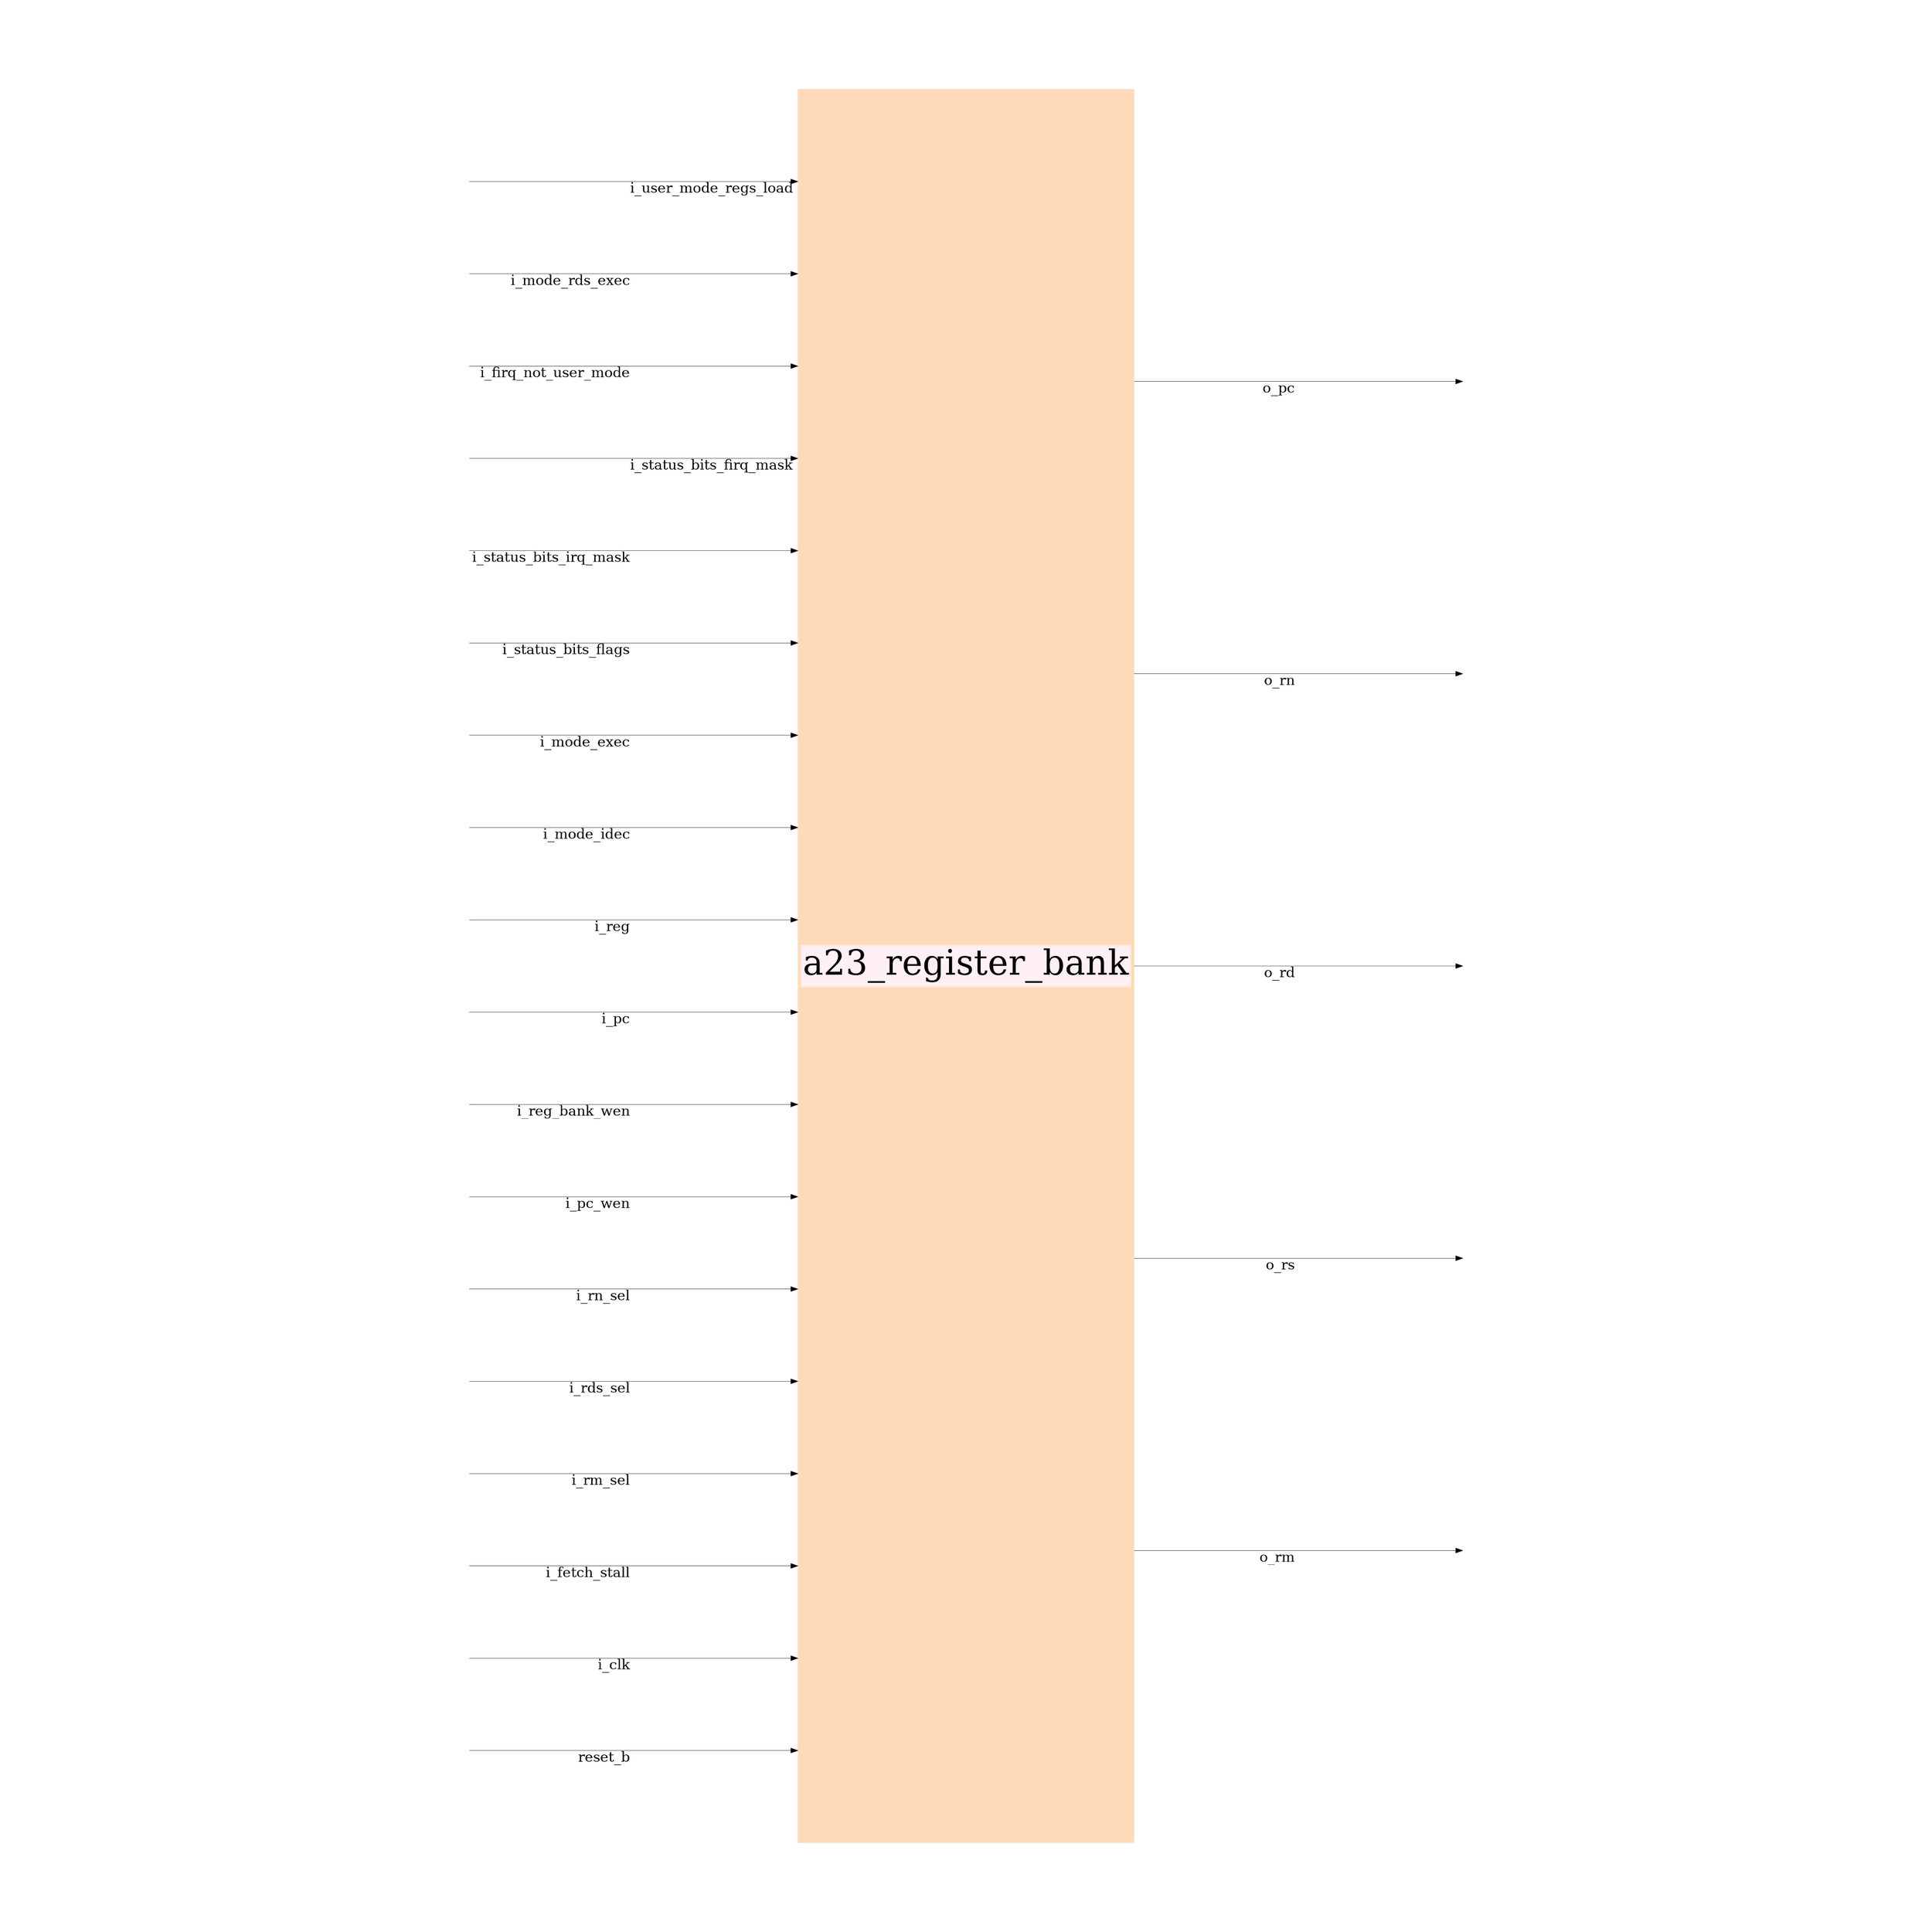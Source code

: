 digraph {
	graph [bb="0,0,5040,5040",
		comment=a23_register_bank,
		compound=True,
		margin=1.0,
		multiedges=True,
		overlap=False,
		page="11,11",
		rank=same,
		rankdir=LR,
		ranksep=.5,
		ratio=1,
		size="20.0, 20.0",
		splines=ortho
	];
	node [label="\N"];
	a23_register_bank_left	 [color=peachpuff,
		fontsize=10,
		height=70,
		label=a23_register_bank_left,
		pos="796,2520",
		shape=box,
		style=invis,
		width=10];
	a23_register_bank	 [color=peachpuff,
		fontsize=10,
		height=70,
		label=<<TABLE BGCOLOR="lavenderblush">             <TR><TD><FONT POINT-SIZE="100">a23_register_bank</FONT></TD></TR>             </TABLE>>,
		pos="2520,2520",
		shape=box,
		style=filled,
		width=10.625];
	a23_register_bank_left -> a23_register_bank	 [arrowhead=normal,
		arrowsize=2,
		fontsize=40,
		penwidth=1,
		pos="e,2137.2,4774.7 1156.1,4774.7 1156.1,4774.7 2117.2,4774.7 2117.2,4774.7",
		style=filled,
		weight=2.0,
		xlabel=reset_b,
		xlp="1577.6,4752.7"];
	a23_register_bank_left -> a23_register_bank	 [arrowhead=normal,
		arrowsize=2,
		fontsize=40,
		penwidth=1,
		pos="e,2137.2,265.26 1156.1,265.26 1156.1,265.26 2117.2,265.26 2117.2,265.26",
		style=filled,
		weight=2.0,
		xlabel=i_clk,
		xlp="1597.1,243.26"];
	a23_register_bank_left -> a23_register_bank	 [arrowhead=normal,
		arrowsize=2,
		fontsize=40,
		penwidth=1,
		pos="e,2137.2,530.53 1156.1,530.53 1156.1,530.53 2117.2,530.53 2117.2,530.53",
		style=filled,
		weight=2.0,
		xlabel=i_fetch_stall,
		xlp="1539.6,508.53"];
	a23_register_bank_left -> a23_register_bank	 [arrowhead=normal,
		arrowsize=2,
		fontsize=40,
		penwidth=1,
		pos="e,2137.2,795.79 1156.1,795.79 1156.1,795.79 2117.2,795.79 2117.2,795.79",
		style=filled,
		weight=2.0,
		xlabel=i_rm_sel,
		xlp="1567.1,773.79"];
	a23_register_bank_left -> a23_register_bank	 [arrowhead=normal,
		arrowsize=2,
		fontsize=40,
		penwidth=1,
		pos="e,2137.2,1061.1 1156.1,1061.1 1156.1,1061.1 2117.2,1061.1 2117.2,1061.1",
		style=filled,
		weight=2.0,
		xlabel=i_rds_sel,
		xlp="1564.6,1039.1"];
	a23_register_bank_left -> a23_register_bank	 [arrowhead=normal,
		arrowsize=2,
		fontsize=40,
		penwidth=1,
		pos="e,2137.2,1326.3 1156.1,1326.3 1156.1,1326.3 2117.2,1326.3 2117.2,1326.3",
		style=filled,
		weight=2.0,
		xlabel=i_rn_sel,
		xlp="1572.6,1304.3"];
	a23_register_bank_left -> a23_register_bank	 [arrowhead=normal,
		arrowsize=2,
		fontsize=40,
		penwidth=1,
		pos="e,2137.2,1591.6 1156.1,1591.6 1156.1,1591.6 2117.2,1591.6 2117.2,1591.6",
		style=filled,
		weight=2.0,
		xlabel=i_pc_wen,
		xlp="1558.6,1569.6"];
	a23_register_bank_left -> a23_register_bank	 [arrowhead=normal,
		arrowsize=2,
		fontsize=40,
		penwidth=1,
		pos="e,2137.2,1856.8 1156.1,1856.8 1156.1,1856.8 2117.2,1856.8 2117.2,1856.8",
		style=filled,
		weight=2.0,
		xlabel=i_reg_bank_wen,
		xlp="1502.6,1834.8"];
	a23_register_bank_left -> a23_register_bank	 [arrowhead=normal,
		arrowsize=2,
		fontsize=40,
		penwidth=1,
		pos="e,2137.2,2122.1 1156.1,2122.1 1156.1,2122.1 2117.2,2122.1 2117.2,2122.1",
		style=filled,
		weight=2.0,
		xlabel=i_pc,
		xlp="1602.1,2100.1"];
	a23_register_bank_left -> a23_register_bank	 [arrowhead=normal,
		arrowsize=2,
		fontsize=40,
		penwidth=1,
		pos="e,2137.2,2387.4 1156.1,2387.4 1156.1,2387.4 2117.2,2387.4 2117.2,2387.4",
		style=filled,
		weight=2.0,
		xlabel=i_reg,
		xlp="1595.6,2365.4"];
	a23_register_bank_left -> a23_register_bank	 [arrowhead=normal,
		arrowsize=2,
		fontsize=40,
		penwidth=1,
		pos="e,2137.2,2652.6 1156.1,2652.6 1156.1,2652.6 2117.2,2652.6 2117.2,2652.6",
		style=filled,
		weight=2.0,
		xlabel=i_mode_idec,
		xlp="1533.6,2630.6"];
	a23_register_bank_left -> a23_register_bank	 [arrowhead=normal,
		arrowsize=2,
		fontsize=40,
		penwidth=1,
		pos="e,2137.2,2917.9 1156.1,2917.9 1156.1,2917.9 2117.2,2917.9 2117.2,2917.9",
		style=filled,
		weight=2.0,
		xlabel=i_mode_exec,
		xlp="1529.6,2895.9"];
	a23_register_bank_left -> a23_register_bank	 [arrowhead=normal,
		arrowsize=2,
		fontsize=40,
		penwidth=1,
		pos="e,2137.2,3183.2 1156.1,3183.2 1156.1,3183.2 2117.2,3183.2 2117.2,3183.2",
		style=filled,
		weight=2.0,
		xlabel=i_status_bits_flags,
		xlp="1489.1,3161.2"];
	a23_register_bank_left -> a23_register_bank	 [arrowhead=normal,
		arrowsize=2,
		fontsize=40,
		penwidth=1,
		pos="e,2137.2,3448.4 1156.1,3448.4 1156.1,3448.4 2117.2,3448.4 2117.2,3448.4",
		style=filled,
		weight=2.0,
		xlabel=i_status_bits_irq_mask,
		xlp="1452.1,3426.4"];
	a23_register_bank_left -> a23_register_bank	 [arrowhead=normal,
		arrowsize=2,
		fontsize=40,
		penwidth=1,
		pos="e,2137.2,3713.7 1156.1,3713.7 1156.1,3713.7 2117.2,3713.7 2117.2,3713.7",
		style=filled,
		weight=2.0,
		xlabel=i_status_bits_firq_mask,
		xlp="1446.6,3691.7"];
	a23_register_bank_left -> a23_register_bank	 [arrowhead=normal,
		arrowsize=2,
		fontsize=40,
		penwidth=1,
		pos="e,2137.2,3978.9 1156.1,3978.9 1156.1,3978.9 2117.2,3978.9 2117.2,3978.9",
		style=filled,
		weight=2.0,
		xlabel=i_firq_not_user_mode,
		xlp="1459.1,3956.9"];
	a23_register_bank_left -> a23_register_bank	 [arrowhead=normal,
		arrowsize=2,
		fontsize=40,
		penwidth=1,
		pos="e,2137.2,4244.2 1156.1,4244.2 1156.1,4244.2 2117.2,4244.2 2117.2,4244.2",
		style=filled,
		weight=2.0,
		xlabel=i_mode_rds_exec,
		xlp="1494.6,4222.2"];
	a23_register_bank_left -> a23_register_bank	 [arrowhead=normal,
		arrowsize=2,
		fontsize=40,
		penwidth=1,
		pos="e,2137.2,4509.5 1156.1,4509.5 1156.1,4509.5 2117.2,4509.5 2117.2,4509.5",
		style=filled,
		weight=2.0,
		xlabel=i_user_mode_regs_load,
		xlp="1444.6,4487.5"];
	a23_register_bank_right	 [color=peachpuff,
		fontsize=10,
		height=70,
		label=a23_register_bank_right,
		pos="4244,2520",
		shape=box,
		style=invis,
		width=10];
	a23_register_bank -> a23_register_bank_right	 [arrowhead=normal,
		arrowsize=2,
		fontsize=40,
		penwidth=1,
		pos="e,3883.8,1680 2902.6,1680 2902.6,1680 3863.8,1680 3863.8,1680",
		style=filled,
		weight=2.0,
		xlabel=o_rm,
		xlp="3340.7,1658"];
	a23_register_bank -> a23_register_bank_right	 [arrowhead=normal,
		arrowsize=2,
		fontsize=40,
		penwidth=1,
		pos="e,3883.8,2520 2902.6,2520 2902.6,2520 3863.8,2520 3863.8,2520",
		style=filled,
		weight=2.0,
		xlabel=o_rs,
		xlp="3348.2,2498"];
	a23_register_bank -> a23_register_bank_right	 [arrowhead=normal,
		arrowsize=2,
		fontsize=40,
		penwidth=1,
		pos="e,3883.8,3360 2902.6,3360 2902.6,3360 3863.8,3360 3863.8,3360",
		style=filled,
		weight=2.0,
		xlabel=o_rd,
		xlp="3345.7,3338"];
	a23_register_bank -> a23_register_bank_right	 [arrowhead=normal,
		arrowsize=2,
		fontsize=40,
		penwidth=1,
		pos="e,3883.8,4200 2902.6,4200 2902.6,4200 3863.8,4200 3863.8,4200",
		style=filled,
		weight=2.0,
		xlabel=o_rn,
		xlp="3345.7,4178"];
	a23_register_bank -> a23_register_bank_right	 [arrowhead=normal,
		arrowsize=2,
		fontsize=40,
		penwidth=1,
		pos="e,3883.8,840 2902.6,840 2902.6,840 3863.8,840 3863.8,840",
		style=filled,
		weight=2.0,
		xlabel=o_pc,
		xlp="3343.7,818"];
}
